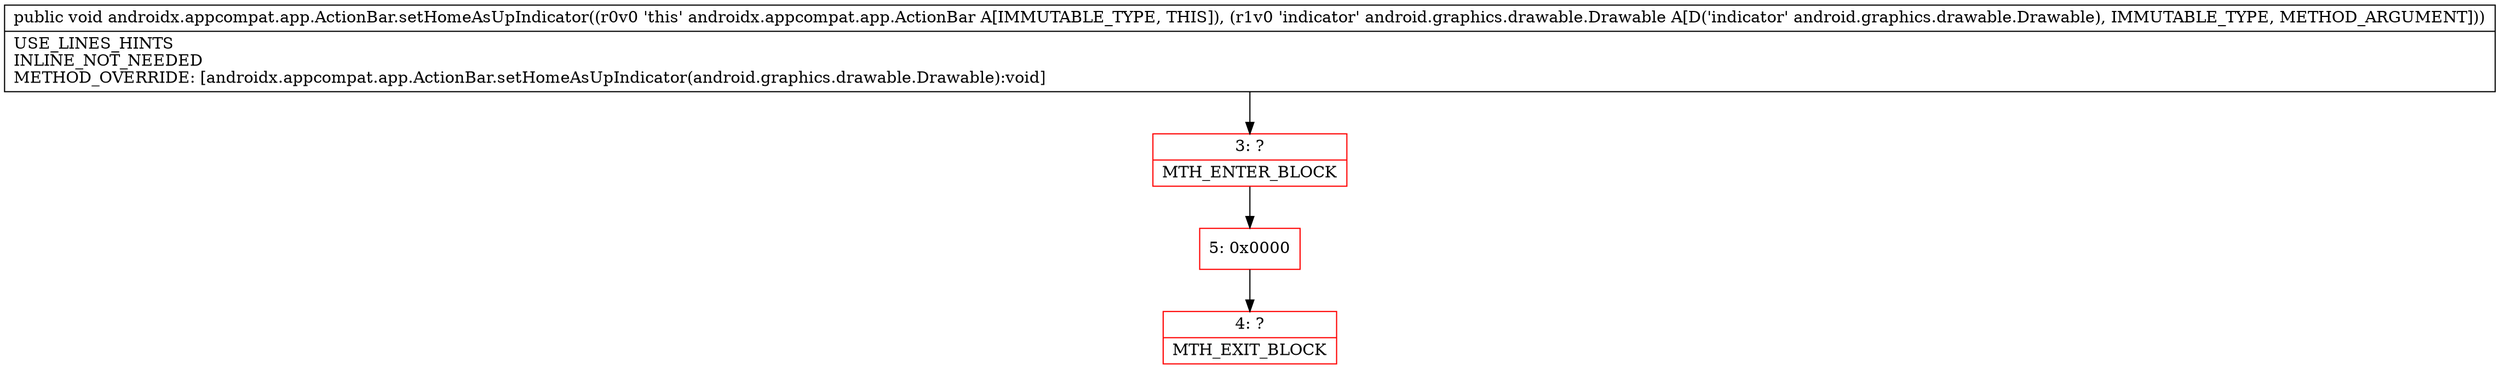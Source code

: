 digraph "CFG forandroidx.appcompat.app.ActionBar.setHomeAsUpIndicator(Landroid\/graphics\/drawable\/Drawable;)V" {
subgraph cluster_Region_1884851624 {
label = "R(0)";
node [shape=record,color=blue];
}
Node_3 [shape=record,color=red,label="{3\:\ ?|MTH_ENTER_BLOCK\l}"];
Node_5 [shape=record,color=red,label="{5\:\ 0x0000}"];
Node_4 [shape=record,color=red,label="{4\:\ ?|MTH_EXIT_BLOCK\l}"];
MethodNode[shape=record,label="{public void androidx.appcompat.app.ActionBar.setHomeAsUpIndicator((r0v0 'this' androidx.appcompat.app.ActionBar A[IMMUTABLE_TYPE, THIS]), (r1v0 'indicator' android.graphics.drawable.Drawable A[D('indicator' android.graphics.drawable.Drawable), IMMUTABLE_TYPE, METHOD_ARGUMENT]))  | USE_LINES_HINTS\lINLINE_NOT_NEEDED\lMETHOD_OVERRIDE: [androidx.appcompat.app.ActionBar.setHomeAsUpIndicator(android.graphics.drawable.Drawable):void]\l}"];
MethodNode -> Node_3;Node_3 -> Node_5;
Node_5 -> Node_4;
}

